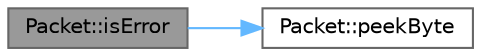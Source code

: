 digraph "Packet::isError"
{
 // INTERACTIVE_SVG=YES
 // LATEX_PDF_SIZE
  bgcolor="transparent";
  edge [fontname=Helvetica,fontsize=10,labelfontname=Helvetica,labelfontsize=10];
  node [fontname=Helvetica,fontsize=10,shape=box,height=0.2,width=0.4];
  rankdir="LR";
  Node1 [id="Node000001",label="Packet::isError",height=0.2,width=0.4,color="gray40", fillcolor="grey60", style="filled", fontcolor="black",tooltip=" "];
  Node1 -> Node2 [id="edge1_Node000001_Node000002",color="steelblue1",style="solid",tooltip=" "];
  Node2 [id="Node000002",label="Packet::peekByte",height=0.2,width=0.4,color="grey40", fillcolor="white", style="filled",URL="$d9/dd4/a00776_aa49f0ae4216a1947e9a2db191dc66d53.html#aa49f0ae4216a1947e9a2db191dc66d53",tooltip=" "];
}
